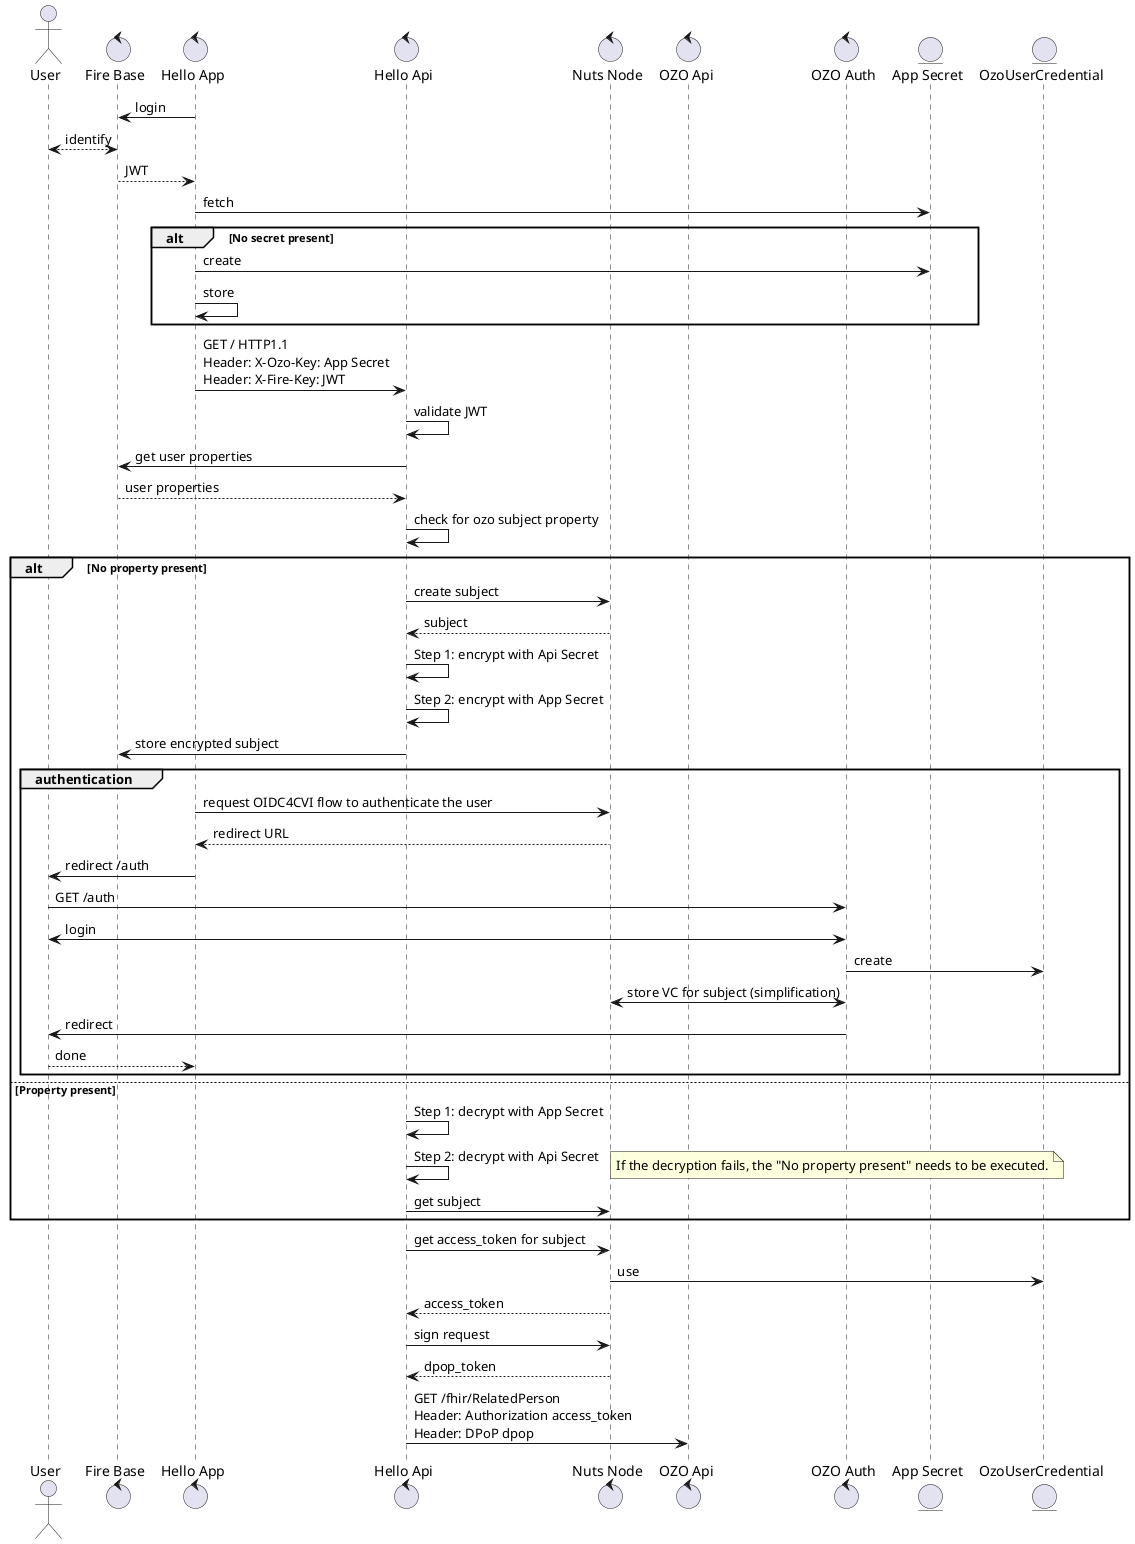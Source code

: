 @startuml
actor usr as "User"
control fire as "Fire Base"
control app as "Hello App"
control api as "Hello Api"
control nuts as "Nuts Node"
control ozo as "OZO Api"
control ozo_auth as "OZO Auth"
entity secret as "App Secret"
entity vc as "OzoUserCredential"

app -> fire: login
fire <--> usr: identify
fire --> app: JWT
app -> secret: fetch
alt No secret present
app -> secret: create
app -> app: store
end
app -> api: GET / HTTP1.1\nHeader: X-Ozo-Key: App Secret\nHeader: X-Fire-Key: JWT
api -> api: validate JWT
api -> fire: get user properties
fire --> api: user properties
api -> api: check for ozo subject property
alt No property present
api -> nuts: create subject
nuts --> api: subject
api -> api: Step 1: encrypt with Api Secret
api -> api: Step 2: encrypt with App Secret
api -> fire: store encrypted subject
group authentication
app -> nuts: request OIDC4CVI flow to authenticate the user
nuts --> app: redirect URL
app -> usr: redirect /auth
usr -> ozo_auth: GET /auth
ozo_auth <-> usr: login
ozo_auth -> vc: create
ozo_auth <-> nuts: store VC for subject (simplification)
ozo_auth -> usr: redirect
usr --> app: done
end
else Property present
api -> api: Step 1: decrypt with App Secret
api -> api: Step 2: decrypt with Api Secret
note right
If the decryption fails, the "No property present" needs to be executed.
end note
api -> nuts: get subject
end
api -> nuts: get access_token for subject
nuts -> vc: use
nuts --> api: access_token
api -> nuts: sign request
nuts --> api: dpop_token

api -> ozo: GET /fhir/RelatedPerson\nHeader: Authorization access_token\nHeader: DPoP dpop

@enduml
